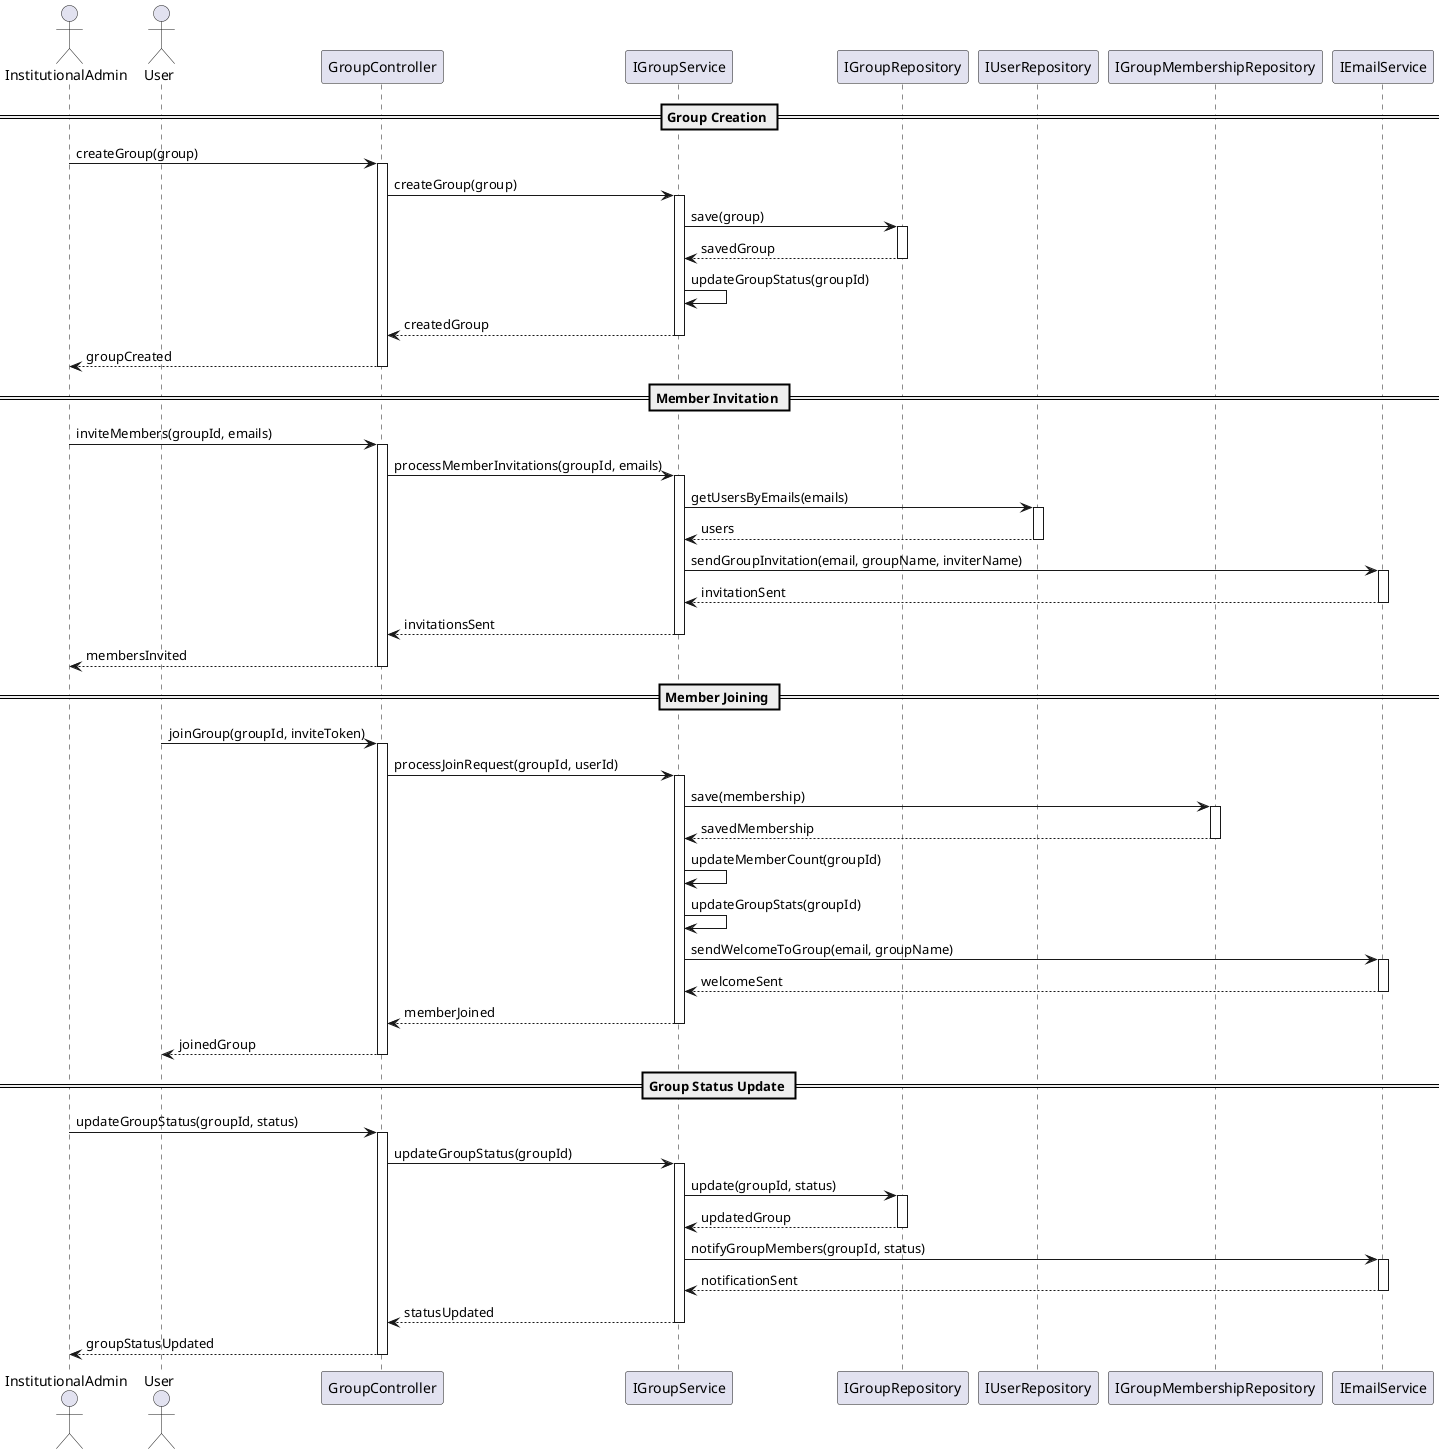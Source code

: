 @startuml
' =============================================
' Group Management Sequence Diagram
' =============================================
' This diagram shows the flow of group management, including:
' - Group creation
' - Member invitation
' - Member joining
' - Group status updates
' =============================================

actor InstitutionalAdmin
actor User
participant "GroupController" as GroupController
participant "IGroupService" as GroupService
participant "IGroupRepository" as GroupRepository
participant "IUserRepository" as UserRepository
participant "IGroupMembershipRepository" as GroupMembershipRepository
participant "IEmailService" as EmailService

== Group Creation ==
InstitutionalAdmin -> GroupController: createGroup(group)
activate GroupController
GroupController -> GroupService: createGroup(group)
activate GroupService
GroupService -> GroupRepository: save(group)
activate GroupRepository
GroupRepository --> GroupService: savedGroup
deactivate GroupRepository
GroupService -> GroupService: updateGroupStatus(groupId)
GroupService --> GroupController: createdGroup
deactivate GroupService
GroupController --> InstitutionalAdmin: groupCreated
deactivate GroupController

== Member Invitation ==
InstitutionalAdmin -> GroupController: inviteMembers(groupId, emails)
activate GroupController
GroupController -> GroupService: processMemberInvitations(groupId, emails)
activate GroupService
GroupService -> UserRepository: getUsersByEmails(emails)
activate UserRepository
UserRepository --> GroupService: users
deactivate UserRepository
GroupService -> EmailService: sendGroupInvitation(email, groupName, inviterName)
activate EmailService
EmailService --> GroupService: invitationSent
deactivate EmailService
GroupService --> GroupController: invitationsSent
deactivate GroupService
GroupController --> InstitutionalAdmin: membersInvited
deactivate GroupController

== Member Joining ==
User -> GroupController: joinGroup(groupId, inviteToken)
activate GroupController
GroupController -> GroupService: processJoinRequest(groupId, userId)
activate GroupService
GroupService -> GroupMembershipRepository: save(membership)
activate GroupMembershipRepository
GroupMembershipRepository --> GroupService: savedMembership
deactivate GroupMembershipRepository
GroupService -> GroupService: updateMemberCount(groupId)
GroupService -> GroupService: updateGroupStats(groupId)
GroupService -> EmailService: sendWelcomeToGroup(email, groupName)
activate EmailService
EmailService --> GroupService: welcomeSent
deactivate EmailService
GroupService --> GroupController: memberJoined
deactivate GroupService
GroupController --> User: joinedGroup
deactivate GroupController

== Group Status Update ==
InstitutionalAdmin -> GroupController: updateGroupStatus(groupId, status)
activate GroupController
GroupController -> GroupService: updateGroupStatus(groupId)
activate GroupService
GroupService -> GroupRepository: update(groupId, status)
activate GroupRepository
GroupRepository --> GroupService: updatedGroup
deactivate GroupRepository
GroupService -> EmailService: notifyGroupMembers(groupId, status)
activate EmailService
EmailService --> GroupService: notificationSent
deactivate EmailService
GroupService --> GroupController: statusUpdated
deactivate GroupService
GroupController --> InstitutionalAdmin: groupStatusUpdated
deactivate GroupController

@enduml 